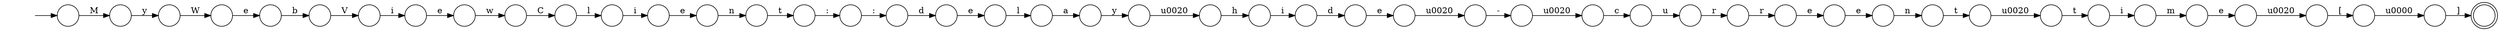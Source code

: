 digraph Automaton {
  rankdir = LR;
  0 [shape=circle,label=""];
  0 -> 39 [label="r"]
  1 [shape=circle,label=""];
  1 -> 5 [label="\u0020"]
  2 [shape=circle,label=""];
  2 -> 0 [label="r"]
  3 [shape=circle,label=""];
  3 -> 9 [label="d"]
  4 [shape=circle,label=""];
  4 -> 10 [label="i"]
  5 [shape=circle,label=""];
  5 -> 34 [label="["]
  6 [shape=doublecircle,label=""];
  7 [shape=circle,label=""];
  7 -> 6 [label="]"]
  8 [shape=circle,label=""];
  8 -> 25 [label="\u0020"]
  9 [shape=circle,label=""];
  9 -> 38 [label="e"]
  10 [shape=circle,label=""];
  10 -> 27 [label="e"]
  11 [shape=circle,label=""];
  11 -> 22 [label="W"]
  12 [shape=circle,label=""];
  12 -> 30 [label="-"]
  13 [shape=circle,label=""];
  13 -> 3 [label=":"]
  14 [shape=circle,label=""];
  14 -> 2 [label="u"]
  15 [shape=circle,label=""];
  15 -> 41 [label="d"]
  16 [shape=circle,label=""];
  16 -> 31 [label="i"]
  17 [shape=circle,label=""];
  17 -> 44 [label="e"]
  18 [shape=circle,label=""];
  18 -> 13 [label=":"]
  19 [shape=circle,label=""];
  19 -> 18 [label="t"]
  20 [shape=circle,label=""];
  20 -> 8 [label="t"]
  21 [shape=circle,label=""];
  21 -> 4 [label="V"]
  22 [shape=circle,label=""];
  22 -> 26 [label="e"]
  23 [shape=circle,label=""];
  23 -> 47 [label="a"]
  24 [shape=circle,label=""];
  24 -> 15 [label="i"]
  25 [shape=circle,label=""];
  25 -> 16 [label="t"]
  26 [shape=circle,label=""];
  26 -> 21 [label="b"]
  27 [shape=circle,label=""];
  27 -> 29 [label="w"]
  28 [shape=circle,label=""];
  28 -> 11 [label="y"]
  29 [shape=circle,label=""];
  29 -> 33 [label="C"]
  30 [shape=circle,label=""];
  30 -> 40 [label="\u0020"]
  31 [shape=circle,label=""];
  31 -> 42 [label="m"]
  32 [shape=circle,label=""];
  32 -> 20 [label="n"]
  33 [shape=circle,label=""];
  33 -> 37 [label="l"]
  34 [shape=circle,label=""];
  34 -> 7 [label="\u0000"]
  35 [shape=circle,label=""];
  35 -> 12 [label="\u0020"]
  36 [shape=circle,label=""];
  36 -> 46 [label="\u0020"]
  37 [shape=circle,label=""];
  37 -> 17 [label="i"]
  38 [shape=circle,label=""];
  38 -> 23 [label="l"]
  39 [shape=circle,label=""];
  39 -> 43 [label="e"]
  40 [shape=circle,label=""];
  40 -> 14 [label="c"]
  41 [shape=circle,label=""];
  41 -> 35 [label="e"]
  42 [shape=circle,label=""];
  42 -> 1 [label="e"]
  43 [shape=circle,label=""];
  43 -> 32 [label="e"]
  44 [shape=circle,label=""];
  44 -> 19 [label="n"]
  45 [shape=circle,label=""];
  initial [shape=plaintext,label=""];
  initial -> 45
  45 -> 28 [label="M"]
  46 [shape=circle,label=""];
  46 -> 24 [label="h"]
  47 [shape=circle,label=""];
  47 -> 36 [label="y"]
}
